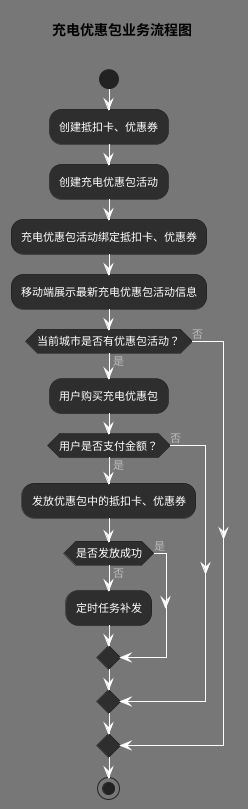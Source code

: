 @startuml
!theme reddress-darkorange
'https://plantuml.com/activity-diagram-beta

title 充电优惠包业务流程图 \n

start

:创建抵扣卡、优惠券;

:创建充电优惠包活动;

:充电优惠包活动绑定抵扣卡、优惠券;

:移动端展示最新充电优惠包活动信息;

if (当前城市是否有优惠包活动？) then (是)

    :用户购买充电优惠包;

    if (用户是否支付金额？) then (是)

        :发放优惠包中的抵扣卡、优惠券;

        if (是否发放成功) then (是)
        else (否)
            :定时任务补发;
        endif
    else (否)
    endif
else(否)
endif
stop

@enduml
